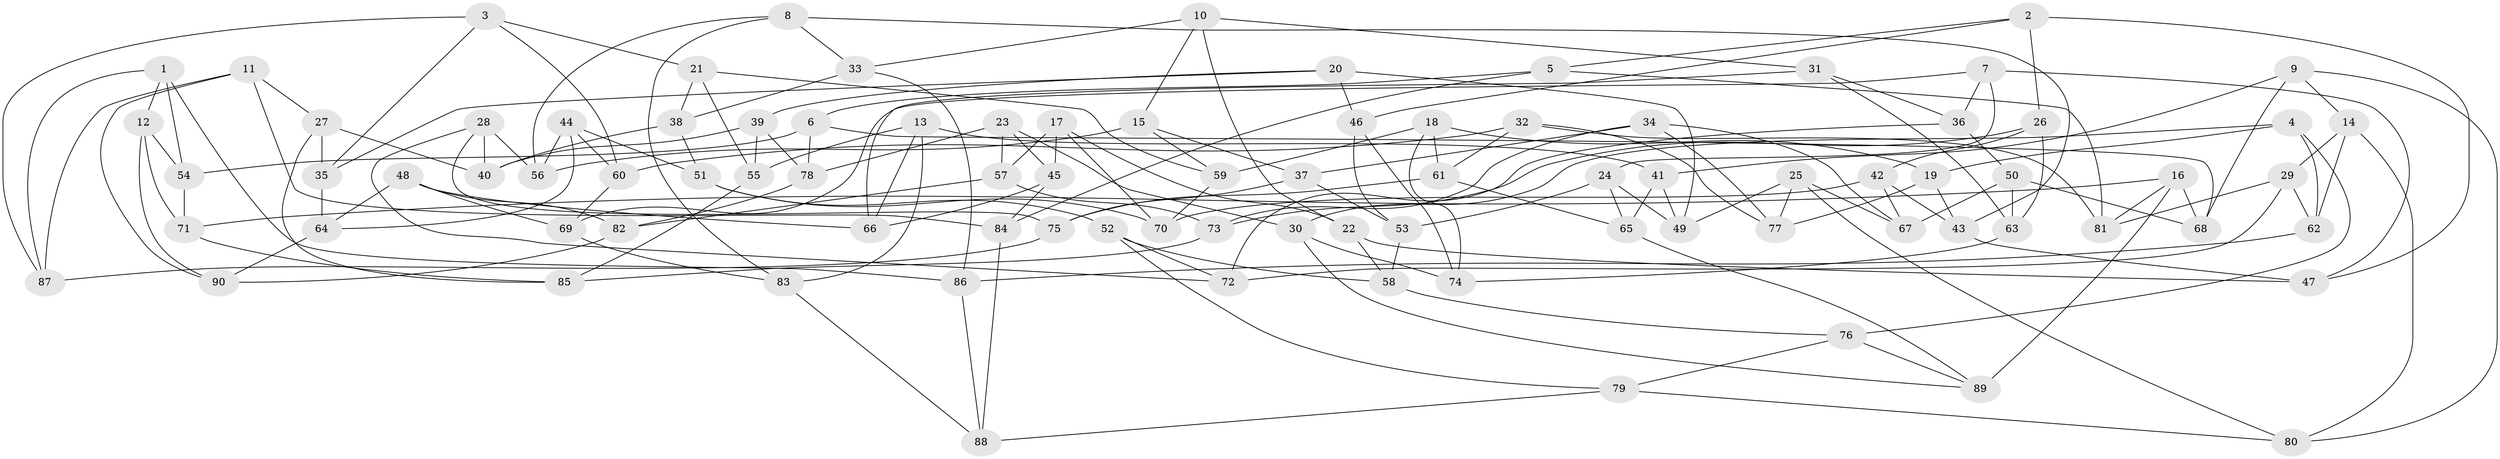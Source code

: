 // coarse degree distribution, {7: 0.018518518518518517, 6: 0.2962962962962963, 4: 0.5, 3: 0.07407407407407407, 11: 0.018518518518518517, 5: 0.018518518518518517, 10: 0.037037037037037035, 8: 0.018518518518518517, 9: 0.018518518518518517}
// Generated by graph-tools (version 1.1) at 2025/20/03/04/25 18:20:54]
// undirected, 90 vertices, 180 edges
graph export_dot {
graph [start="1"]
  node [color=gray90,style=filled];
  1;
  2;
  3;
  4;
  5;
  6;
  7;
  8;
  9;
  10;
  11;
  12;
  13;
  14;
  15;
  16;
  17;
  18;
  19;
  20;
  21;
  22;
  23;
  24;
  25;
  26;
  27;
  28;
  29;
  30;
  31;
  32;
  33;
  34;
  35;
  36;
  37;
  38;
  39;
  40;
  41;
  42;
  43;
  44;
  45;
  46;
  47;
  48;
  49;
  50;
  51;
  52;
  53;
  54;
  55;
  56;
  57;
  58;
  59;
  60;
  61;
  62;
  63;
  64;
  65;
  66;
  67;
  68;
  69;
  70;
  71;
  72;
  73;
  74;
  75;
  76;
  77;
  78;
  79;
  80;
  81;
  82;
  83;
  84;
  85;
  86;
  87;
  88;
  89;
  90;
  1 -- 86;
  1 -- 12;
  1 -- 87;
  1 -- 54;
  2 -- 47;
  2 -- 5;
  2 -- 46;
  2 -- 26;
  3 -- 87;
  3 -- 35;
  3 -- 60;
  3 -- 21;
  4 -- 76;
  4 -- 62;
  4 -- 30;
  4 -- 19;
  5 -- 84;
  5 -- 6;
  5 -- 81;
  6 -- 54;
  6 -- 78;
  6 -- 68;
  7 -- 36;
  7 -- 69;
  7 -- 24;
  7 -- 47;
  8 -- 43;
  8 -- 33;
  8 -- 83;
  8 -- 56;
  9 -- 68;
  9 -- 80;
  9 -- 14;
  9 -- 41;
  10 -- 33;
  10 -- 31;
  10 -- 15;
  10 -- 22;
  11 -- 84;
  11 -- 90;
  11 -- 27;
  11 -- 87;
  12 -- 71;
  12 -- 90;
  12 -- 54;
  13 -- 83;
  13 -- 41;
  13 -- 66;
  13 -- 55;
  14 -- 80;
  14 -- 29;
  14 -- 62;
  15 -- 56;
  15 -- 37;
  15 -- 59;
  16 -- 71;
  16 -- 89;
  16 -- 81;
  16 -- 68;
  17 -- 70;
  17 -- 57;
  17 -- 45;
  17 -- 22;
  18 -- 59;
  18 -- 74;
  18 -- 19;
  18 -- 61;
  19 -- 43;
  19 -- 77;
  20 -- 35;
  20 -- 49;
  20 -- 46;
  20 -- 39;
  21 -- 38;
  21 -- 59;
  21 -- 55;
  22 -- 58;
  22 -- 47;
  23 -- 45;
  23 -- 78;
  23 -- 30;
  23 -- 57;
  24 -- 65;
  24 -- 49;
  24 -- 53;
  25 -- 67;
  25 -- 80;
  25 -- 77;
  25 -- 49;
  26 -- 42;
  26 -- 63;
  26 -- 73;
  27 -- 85;
  27 -- 40;
  27 -- 35;
  28 -- 72;
  28 -- 56;
  28 -- 40;
  28 -- 75;
  29 -- 62;
  29 -- 72;
  29 -- 81;
  30 -- 89;
  30 -- 74;
  31 -- 66;
  31 -- 36;
  31 -- 63;
  32 -- 60;
  32 -- 81;
  32 -- 61;
  32 -- 77;
  33 -- 38;
  33 -- 86;
  34 -- 73;
  34 -- 77;
  34 -- 37;
  34 -- 67;
  35 -- 64;
  36 -- 50;
  36 -- 72;
  37 -- 53;
  37 -- 75;
  38 -- 40;
  38 -- 51;
  39 -- 40;
  39 -- 78;
  39 -- 55;
  41 -- 49;
  41 -- 65;
  42 -- 70;
  42 -- 43;
  42 -- 67;
  43 -- 47;
  44 -- 64;
  44 -- 60;
  44 -- 56;
  44 -- 51;
  45 -- 84;
  45 -- 66;
  46 -- 74;
  46 -- 53;
  48 -- 69;
  48 -- 82;
  48 -- 64;
  48 -- 66;
  50 -- 68;
  50 -- 67;
  50 -- 63;
  51 -- 70;
  51 -- 52;
  52 -- 79;
  52 -- 58;
  52 -- 72;
  53 -- 58;
  54 -- 71;
  55 -- 85;
  57 -- 73;
  57 -- 82;
  58 -- 76;
  59 -- 70;
  60 -- 69;
  61 -- 65;
  61 -- 75;
  62 -- 86;
  63 -- 74;
  64 -- 90;
  65 -- 89;
  69 -- 83;
  71 -- 85;
  73 -- 85;
  75 -- 87;
  76 -- 79;
  76 -- 89;
  78 -- 82;
  79 -- 80;
  79 -- 88;
  82 -- 90;
  83 -- 88;
  84 -- 88;
  86 -- 88;
}
